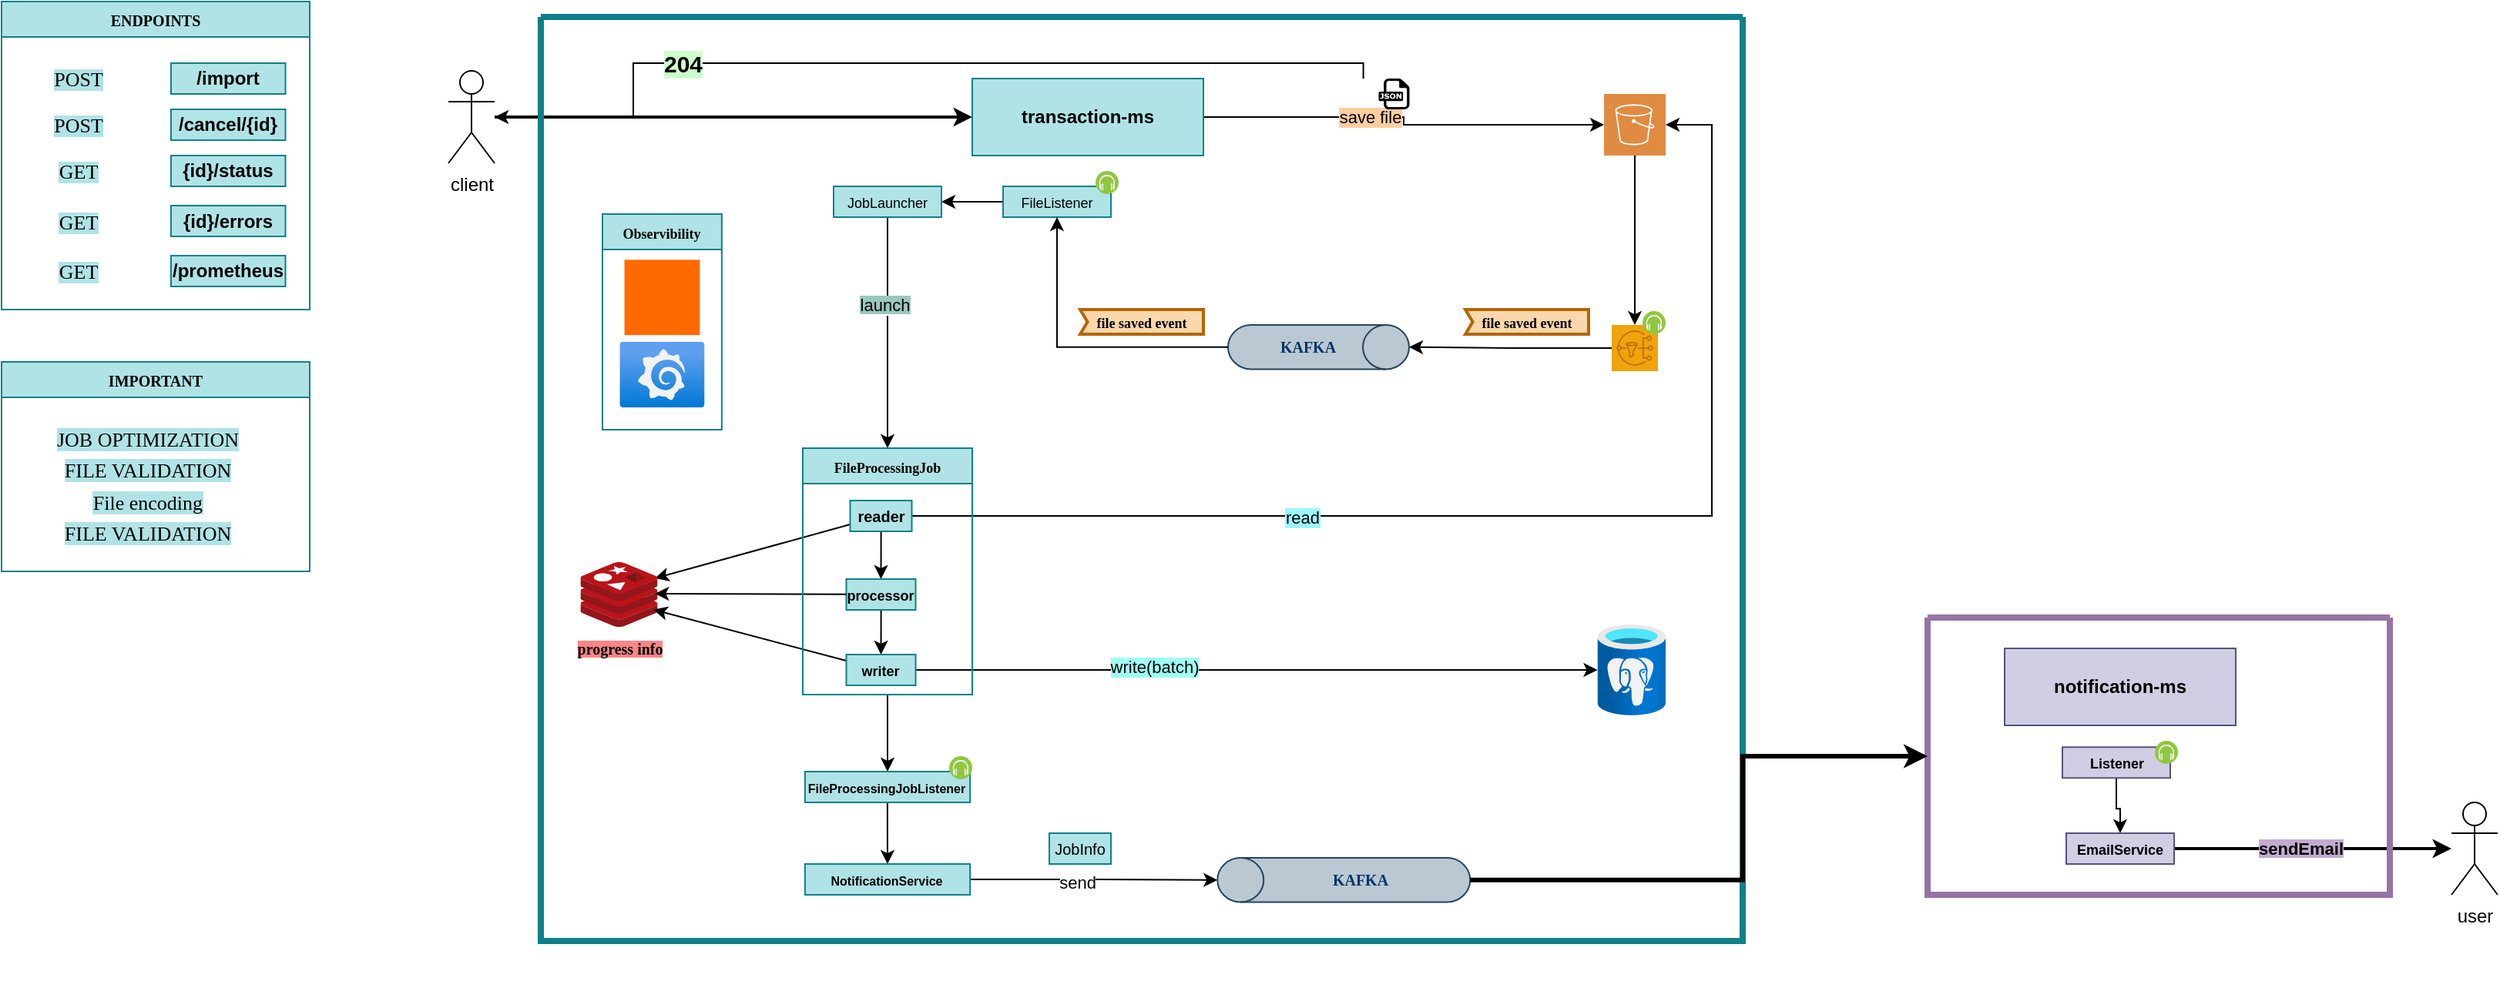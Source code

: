 <mxfile version="27.1.5">
  <diagram name="Page-1" id="8bVxH0uPEQ94kZG2czSg">
    <mxGraphModel dx="3047" dy="1229" grid="1" gridSize="10" guides="1" tooltips="1" connect="1" arrows="1" fold="1" page="1" pageScale="1" pageWidth="827" pageHeight="1169" math="0" shadow="0">
      <root>
        <mxCell id="0" />
        <mxCell id="1" parent="0" />
        <mxCell id="qLw7dphz4HWvNZp2hoCA-1" value="client" style="shape=umlActor;verticalLabelPosition=bottom;verticalAlign=top;html=1;outlineConnect=0;" parent="1" vertex="1">
          <mxGeometry x="-210" y="365" width="30" height="60" as="geometry" />
        </mxCell>
        <mxCell id="3LMeZECrKwldBwJWgPJj-11" style="edgeStyle=orthogonalEdgeStyle;rounded=0;orthogonalLoop=1;jettySize=auto;html=1;" edge="1" parent="1" source="3LMeZECrKwldBwJWgPJj-2" target="3LMeZECrKwldBwJWgPJj-8">
          <mxGeometry relative="1" as="geometry" />
        </mxCell>
        <mxCell id="3LMeZECrKwldBwJWgPJj-12" value="save file" style="edgeLabel;html=1;align=center;verticalAlign=middle;resizable=0;points=[];labelBackgroundColor=#FFCE9F;" vertex="1" connectable="0" parent="3LMeZECrKwldBwJWgPJj-11">
          <mxGeometry x="-0.189" relative="1" as="geometry">
            <mxPoint as="offset" />
          </mxGeometry>
        </mxCell>
        <mxCell id="3LMeZECrKwldBwJWgPJj-2" value="&lt;b&gt;transaction-ms&lt;/b&gt;" style="rounded=0;whiteSpace=wrap;html=1;fillColor=#b0e3e6;strokeColor=#0e8088;" vertex="1" parent="1">
          <mxGeometry x="130" y="370" width="150" height="50" as="geometry" />
        </mxCell>
        <mxCell id="3LMeZECrKwldBwJWgPJj-3" style="edgeStyle=orthogonalEdgeStyle;rounded=0;orthogonalLoop=1;jettySize=auto;html=1;strokeWidth=2;" edge="1" parent="1" source="qLw7dphz4HWvNZp2hoCA-1" target="3LMeZECrKwldBwJWgPJj-2">
          <mxGeometry relative="1" as="geometry">
            <mxPoint x="120" y="400" as="targetPoint" />
          </mxGeometry>
        </mxCell>
        <mxCell id="3LMeZECrKwldBwJWgPJj-14" style="edgeStyle=orthogonalEdgeStyle;rounded=0;orthogonalLoop=1;jettySize=auto;html=1;" edge="1" parent="1" source="3LMeZECrKwldBwJWgPJj-8" target="3LMeZECrKwldBwJWgPJj-13">
          <mxGeometry relative="1" as="geometry" />
        </mxCell>
        <mxCell id="3LMeZECrKwldBwJWgPJj-8" value="" style="sketch=0;pointerEvents=1;shadow=0;dashed=0;html=1;strokeColor=none;fillColor=#DF8C42;labelPosition=center;verticalLabelPosition=bottom;verticalAlign=top;align=center;outlineConnect=0;shape=mxgraph.veeam2.aws_s3;" vertex="1" parent="1">
          <mxGeometry x="540" y="380" width="40" height="40" as="geometry" />
        </mxCell>
        <mxCell id="3LMeZECrKwldBwJWgPJj-15" style="edgeStyle=orthogonalEdgeStyle;rounded=0;orthogonalLoop=1;jettySize=auto;html=1;" edge="1" parent="1" source="3LMeZECrKwldBwJWgPJj-13" target="3LMeZECrKwldBwJWgPJj-16">
          <mxGeometry relative="1" as="geometry">
            <mxPoint x="420" y="465" as="targetPoint" />
          </mxGeometry>
        </mxCell>
        <mxCell id="3LMeZECrKwldBwJWgPJj-13" value="" style="sketch=0;points=[[0,0,0],[0.25,0,0],[0.5,0,0],[0.75,0,0],[1,0,0],[0,1,0],[0.25,1,0],[0.5,1,0],[0.75,1,0],[1,1,0],[0,0.25,0],[0,0.5,0],[0,0.75,0],[1,0.25,0],[1,0.5,0],[1,0.75,0]];outlineConnect=0;fontColor=#000000;fillColor=#f0a30a;strokeColor=#BD7000;dashed=0;verticalLabelPosition=bottom;verticalAlign=top;align=center;html=1;fontSize=12;fontStyle=0;aspect=fixed;shape=mxgraph.aws4.resourceIcon;resIcon=mxgraph.aws4.sns;" vertex="1" parent="1">
          <mxGeometry x="545" y="530.01" width="30" height="30" as="geometry" />
        </mxCell>
        <mxCell id="3LMeZECrKwldBwJWgPJj-31" value="" style="shape=image;html=1;verticalAlign=top;verticalLabelPosition=bottom;labelBackgroundColor=#ffffff;imageAspect=0;aspect=fixed;image=https://cdn0.iconfinder.com/data/icons/phosphor-fill-vol-2/256/file-csv-fill-128.png" vertex="1" parent="1">
          <mxGeometry x="352" y="370" width="21.75" height="21.75" as="geometry" />
        </mxCell>
        <mxCell id="3LMeZECrKwldBwJWgPJj-42" style="edgeStyle=orthogonalEdgeStyle;rounded=0;orthogonalLoop=1;jettySize=auto;html=1;" edge="1" parent="1" source="3LMeZECrKwldBwJWgPJj-32" target="qLw7dphz4HWvNZp2hoCA-1">
          <mxGeometry relative="1" as="geometry">
            <mxPoint x="-90" y="370" as="targetPoint" />
            <Array as="points">
              <mxPoint x="384" y="360" />
              <mxPoint x="-90" y="360" />
              <mxPoint x="-90" y="395" />
            </Array>
          </mxGeometry>
        </mxCell>
        <mxCell id="3LMeZECrKwldBwJWgPJj-63" value="&lt;font style=&quot;font-size: 15px;&quot;&gt;&lt;b&gt;204&lt;/b&gt;&lt;/font&gt;" style="edgeLabel;html=1;align=center;verticalAlign=middle;resizable=0;points=[];labelBackgroundColor=light-dark(#CCFFCC,#EDEDED);" vertex="1" connectable="0" parent="3LMeZECrKwldBwJWgPJj-42">
          <mxGeometry x="0.204" y="3" relative="1" as="geometry">
            <mxPoint x="-86" y="-3" as="offset" />
          </mxGeometry>
        </mxCell>
        <mxCell id="3LMeZECrKwldBwJWgPJj-32" value="" style="shape=image;html=1;verticalAlign=top;verticalLabelPosition=bottom;labelBackgroundColor=#ffffff;imageAspect=0;aspect=fixed;image=https://cdn0.iconfinder.com/data/icons/glyphpack/170/file-pdf-128.png" vertex="1" parent="1">
          <mxGeometry x="373.75" y="370" width="20" height="20" as="geometry" />
        </mxCell>
        <mxCell id="3LMeZECrKwldBwJWgPJj-33" value="" style="dashed=0;outlineConnect=0;html=1;align=center;labelPosition=center;verticalLabelPosition=bottom;verticalAlign=top;shape=mxgraph.weblogos.json" vertex="1" parent="1">
          <mxGeometry x="393.75" y="370" width="20" height="20" as="geometry" />
        </mxCell>
        <mxCell id="3LMeZECrKwldBwJWgPJj-36" value="" style="group" vertex="1" connectable="0" parent="1">
          <mxGeometry x="295.995" y="530.005" width="117.5" height="28.75" as="geometry" />
        </mxCell>
        <mxCell id="3LMeZECrKwldBwJWgPJj-16" value="&lt;div style=&quot;line-height: 80%;&quot;&gt;&lt;br&gt;&lt;/div&gt;" style="shape=cylinder3;whiteSpace=wrap;html=1;boundedLbl=1;backgroundOutline=1;size=15;rotation=90;fillColor=#bac8d3;strokeColor=#23445d;" vertex="1" parent="3LMeZECrKwldBwJWgPJj-36">
          <mxGeometry x="44.375" y="-44.375" width="28.75" height="117.5" as="geometry" />
        </mxCell>
        <mxCell id="3LMeZECrKwldBwJWgPJj-19" value="&lt;b&gt;&lt;font face=&quot;Comic Sans MS&quot; style=&quot;font-size: 10px; color: rgb(0, 51, 102);&quot;&gt;KAFKA&lt;/font&gt;&lt;/b&gt;" style="text;html=1;align=center;verticalAlign=middle;whiteSpace=wrap;rounded=0;" vertex="1" parent="3LMeZECrKwldBwJWgPJj-36">
          <mxGeometry x="27.255" y="4.375" width="50" height="20" as="geometry" />
        </mxCell>
        <mxCell id="3LMeZECrKwldBwJWgPJj-41" style="edgeStyle=orthogonalEdgeStyle;rounded=0;orthogonalLoop=1;jettySize=auto;html=1;entryX=1;entryY=0.5;entryDx=0;entryDy=0;" edge="1" parent="1" source="3LMeZECrKwldBwJWgPJj-38" target="3LMeZECrKwldBwJWgPJj-46">
          <mxGeometry relative="1" as="geometry">
            <mxPoint x="120" y="445" as="targetPoint" />
          </mxGeometry>
        </mxCell>
        <mxCell id="3LMeZECrKwldBwJWgPJj-38" value="&lt;font style=&quot;font-size: 9px;&quot;&gt;FileListener&lt;/font&gt;" style="rounded=0;whiteSpace=wrap;html=1;fillColor=#b0e3e6;strokeColor=#0e8088;" vertex="1" parent="1">
          <mxGeometry x="150" y="440" width="70" height="20" as="geometry" />
        </mxCell>
        <mxCell id="3LMeZECrKwldBwJWgPJj-37" style="edgeStyle=orthogonalEdgeStyle;rounded=0;orthogonalLoop=1;jettySize=auto;html=1;entryX=0.5;entryY=1;entryDx=0;entryDy=0;" edge="1" parent="1" source="3LMeZECrKwldBwJWgPJj-16" target="3LMeZECrKwldBwJWgPJj-38">
          <mxGeometry relative="1" as="geometry">
            <mxPoint x="190" y="480" as="targetPoint" />
          </mxGeometry>
        </mxCell>
        <mxCell id="3LMeZECrKwldBwJWgPJj-44" value="&lt;b style=&quot;font-family: &amp;quot;Comic Sans MS&amp;quot;;&quot;&gt;&lt;font style=&quot;font-size: 9px;&quot;&gt;file saved event&lt;/font&gt;&lt;/b&gt;" style="html=1;shape=mxgraph.sysml.accEvent;strokeWidth=2;whiteSpace=wrap;align=center;fillColor=#fad7ac;strokeColor=#b46504;" vertex="1" parent="1">
          <mxGeometry x="450" y="520" width="80" height="16" as="geometry" />
        </mxCell>
        <mxCell id="3LMeZECrKwldBwJWgPJj-45" value="&lt;b style=&quot;font-family: &amp;quot;Comic Sans MS&amp;quot;;&quot;&gt;&lt;font style=&quot;font-size: 9px;&quot;&gt;file saved event&lt;/font&gt;&lt;/b&gt;" style="html=1;shape=mxgraph.sysml.accEvent;strokeWidth=2;whiteSpace=wrap;align=center;fillColor=#fad7ac;strokeColor=#b46504;" vertex="1" parent="1">
          <mxGeometry x="200" y="520" width="80" height="16" as="geometry" />
        </mxCell>
        <mxCell id="3LMeZECrKwldBwJWgPJj-47" style="edgeStyle=orthogonalEdgeStyle;rounded=0;orthogonalLoop=1;jettySize=auto;html=1;entryX=0.5;entryY=0;entryDx=0;entryDy=0;" edge="1" parent="1" source="3LMeZECrKwldBwJWgPJj-46" target="3LMeZECrKwldBwJWgPJj-79">
          <mxGeometry relative="1" as="geometry">
            <mxPoint x="75" y="610" as="targetPoint" />
            <Array as="points" />
          </mxGeometry>
        </mxCell>
        <mxCell id="3LMeZECrKwldBwJWgPJj-51" value="&lt;span style=&quot;background-color: rgb(154, 199, 191);&quot;&gt;launch&lt;/span&gt;" style="edgeLabel;html=1;align=center;verticalAlign=middle;resizable=0;points=[];" vertex="1" connectable="0" parent="3LMeZECrKwldBwJWgPJj-47">
          <mxGeometry x="-0.242" y="-2" relative="1" as="geometry">
            <mxPoint as="offset" />
          </mxGeometry>
        </mxCell>
        <mxCell id="3LMeZECrKwldBwJWgPJj-46" value="&lt;font style=&quot;font-size: 9px;&quot;&gt;JobLauncher&lt;/font&gt;" style="rounded=0;whiteSpace=wrap;html=1;fillColor=#b0e3e6;strokeColor=#0e8088;" vertex="1" parent="1">
          <mxGeometry x="40" y="440" width="70" height="20" as="geometry" />
        </mxCell>
        <mxCell id="3LMeZECrKwldBwJWgPJj-59" style="edgeStyle=orthogonalEdgeStyle;rounded=0;orthogonalLoop=1;jettySize=auto;html=1;" edge="1" parent="1" source="3LMeZECrKwldBwJWgPJj-56" target="3LMeZECrKwldBwJWgPJj-8">
          <mxGeometry relative="1" as="geometry">
            <mxPoint x="600" y="400" as="targetPoint" />
            <Array as="points">
              <mxPoint x="610" y="654" />
              <mxPoint x="610" y="400" />
            </Array>
          </mxGeometry>
        </mxCell>
        <mxCell id="3LMeZECrKwldBwJWgPJj-60" value="read" style="edgeLabel;html=1;align=center;verticalAlign=middle;resizable=0;points=[];labelBackgroundColor=light-dark(#9bf6fd, #ededed);" vertex="1" connectable="0" parent="3LMeZECrKwldBwJWgPJj-59">
          <mxGeometry x="-0.37" y="-1" relative="1" as="geometry">
            <mxPoint as="offset" />
          </mxGeometry>
        </mxCell>
        <mxCell id="3LMeZECrKwldBwJWgPJj-67" style="edgeStyle=orthogonalEdgeStyle;rounded=0;orthogonalLoop=1;jettySize=auto;html=1;entryX=0.5;entryY=0;entryDx=0;entryDy=0;" edge="1" parent="1" source="3LMeZECrKwldBwJWgPJj-56" target="3LMeZECrKwldBwJWgPJj-61">
          <mxGeometry relative="1" as="geometry" />
        </mxCell>
        <mxCell id="3LMeZECrKwldBwJWgPJj-69" style="rounded=0;orthogonalLoop=1;jettySize=auto;html=1;entryX=0.967;entryY=0.249;entryDx=0;entryDy=0;entryPerimeter=0;" edge="1" parent="1" source="3LMeZECrKwldBwJWgPJj-56" target="3LMeZECrKwldBwJWgPJj-68">
          <mxGeometry relative="1" as="geometry">
            <mxPoint x="15.75" y="674" as="targetPoint" />
          </mxGeometry>
        </mxCell>
        <mxCell id="3LMeZECrKwldBwJWgPJj-56" value="&lt;font style=&quot;font-size: 10px;&quot;&gt;&lt;b&gt;reader&lt;/b&gt;&lt;/font&gt;" style="rounded=0;whiteSpace=wrap;html=1;fillColor=#b0e3e6;strokeColor=#0e8088;" vertex="1" parent="1">
          <mxGeometry x="50.75" y="644" width="40" height="20" as="geometry" />
        </mxCell>
        <mxCell id="3LMeZECrKwldBwJWgPJj-74" style="edgeStyle=orthogonalEdgeStyle;rounded=0;orthogonalLoop=1;jettySize=auto;html=1;entryX=0.5;entryY=0;entryDx=0;entryDy=0;" edge="1" parent="1" source="3LMeZECrKwldBwJWgPJj-61" target="3LMeZECrKwldBwJWgPJj-71">
          <mxGeometry relative="1" as="geometry" />
        </mxCell>
        <mxCell id="3LMeZECrKwldBwJWgPJj-61" value="&lt;font style=&quot;font-size: 9px;&quot;&gt;&lt;b style=&quot;&quot;&gt;processor&lt;/b&gt;&lt;/font&gt;" style="rounded=0;whiteSpace=wrap;html=1;fillColor=#b0e3e6;strokeColor=#0e8088;" vertex="1" parent="1">
          <mxGeometry x="48.25" y="695" width="45" height="20" as="geometry" />
        </mxCell>
        <mxCell id="3LMeZECrKwldBwJWgPJj-68" value="&lt;b&gt;&lt;font face=&quot;Comic Sans MS&quot; style=&quot;font-size: 10px; background-color: light-dark(rgb(255, 133, 133), rgb(237, 237, 237));&quot;&gt;progress info&lt;/font&gt;&lt;/b&gt;" style="image;sketch=0;aspect=fixed;html=1;points=[];align=center;fontSize=12;image=img/lib/mscae/Cache_Redis_Product.svg;" vertex="1" parent="1">
          <mxGeometry x="-124.25" y="684" width="50" height="42" as="geometry" />
        </mxCell>
        <mxCell id="3LMeZECrKwldBwJWgPJj-70" style="rounded=0;orthogonalLoop=1;jettySize=auto;html=1;entryX=0.967;entryY=0.488;entryDx=0;entryDy=0;entryPerimeter=0;" edge="1" parent="1" source="3LMeZECrKwldBwJWgPJj-61" target="3LMeZECrKwldBwJWgPJj-68">
          <mxGeometry relative="1" as="geometry" />
        </mxCell>
        <mxCell id="3LMeZECrKwldBwJWgPJj-72" style="rounded=0;orthogonalLoop=1;jettySize=auto;html=1;entryX=0.948;entryY=0.735;entryDx=0;entryDy=0;entryPerimeter=0;" edge="1" parent="1" source="3LMeZECrKwldBwJWgPJj-71" target="3LMeZECrKwldBwJWgPJj-68">
          <mxGeometry relative="1" as="geometry">
            <mxPoint x="-84.25" y="704" as="targetPoint" />
          </mxGeometry>
        </mxCell>
        <mxCell id="3LMeZECrKwldBwJWgPJj-76" style="edgeStyle=orthogonalEdgeStyle;rounded=0;orthogonalLoop=1;jettySize=auto;html=1;" edge="1" parent="1" source="3LMeZECrKwldBwJWgPJj-71" target="3LMeZECrKwldBwJWgPJj-77">
          <mxGeometry relative="1" as="geometry">
            <mxPoint x="515.75" y="754" as="targetPoint" />
          </mxGeometry>
        </mxCell>
        <mxCell id="3LMeZECrKwldBwJWgPJj-78" value="write(batch)" style="edgeLabel;html=1;align=center;verticalAlign=middle;resizable=0;points=[];labelBackgroundColor=light-dark(#9efff4, #ededed);" vertex="1" connectable="0" parent="3LMeZECrKwldBwJWgPJj-76">
          <mxGeometry x="-0.302" y="2" relative="1" as="geometry">
            <mxPoint as="offset" />
          </mxGeometry>
        </mxCell>
        <mxCell id="3LMeZECrKwldBwJWgPJj-71" value="&lt;font style=&quot;font-size: 9px;&quot;&gt;&lt;b style=&quot;&quot;&gt;writer&lt;/b&gt;&lt;/font&gt;" style="rounded=0;whiteSpace=wrap;html=1;fillColor=#b0e3e6;strokeColor=#0e8088;" vertex="1" parent="1">
          <mxGeometry x="48.25" y="744" width="45" height="20" as="geometry" />
        </mxCell>
        <mxCell id="3LMeZECrKwldBwJWgPJj-77" value="" style="image;aspect=fixed;html=1;points=[];align=center;fontSize=12;image=img/lib/azure2/databases/Azure_Database_PostgreSQL_Server.svg;" vertex="1" parent="1">
          <mxGeometry x="535.75" y="724.5" width="44.25" height="59" as="geometry" />
        </mxCell>
        <mxCell id="3LMeZECrKwldBwJWgPJj-84" style="edgeStyle=orthogonalEdgeStyle;rounded=0;orthogonalLoop=1;jettySize=auto;html=1;entryX=0.5;entryY=0;entryDx=0;entryDy=0;" edge="1" parent="1" source="3LMeZECrKwldBwJWgPJj-79" target="3LMeZECrKwldBwJWgPJj-83">
          <mxGeometry relative="1" as="geometry" />
        </mxCell>
        <mxCell id="3LMeZECrKwldBwJWgPJj-79" value="&lt;b style=&quot;font-family: &amp;quot;Comic Sans MS&amp;quot;;&quot;&gt;&lt;font style=&quot;font-size: 9px;&quot;&gt;FileProcessingJob&lt;/font&gt;&lt;/b&gt;" style="swimlane;whiteSpace=wrap;html=1;fillColor=#b0e3e6;strokeColor=#0e8088;" vertex="1" parent="1">
          <mxGeometry x="20" y="610" width="110" height="160" as="geometry">
            <mxRectangle x="30" y="610" width="120" height="30" as="alternateBounds" />
          </mxGeometry>
        </mxCell>
        <mxCell id="3LMeZECrKwldBwJWgPJj-81" value="" style="image;aspect=fixed;perimeter=ellipsePerimeter;html=1;align=center;shadow=0;dashed=0;fontColor=#4277BB;labelBackgroundColor=default;fontSize=12;spacingTop=3;image=img/lib/ibm/blockchain/event_listener.svg;" vertex="1" parent="1">
          <mxGeometry x="210" y="430" width="15" height="15" as="geometry" />
        </mxCell>
        <mxCell id="3LMeZECrKwldBwJWgPJj-82" value="" style="image;aspect=fixed;perimeter=ellipsePerimeter;html=1;align=center;shadow=0;dashed=0;fontColor=#4277BB;labelBackgroundColor=default;fontSize=12;spacingTop=3;image=img/lib/ibm/blockchain/event_listener.svg;" vertex="1" parent="1">
          <mxGeometry x="565" y="521" width="15" height="15" as="geometry" />
        </mxCell>
        <mxCell id="3LMeZECrKwldBwJWgPJj-87" style="edgeStyle=orthogonalEdgeStyle;rounded=0;orthogonalLoop=1;jettySize=auto;html=1;entryX=0.5;entryY=0;entryDx=0;entryDy=0;" edge="1" parent="1" source="3LMeZECrKwldBwJWgPJj-83" target="3LMeZECrKwldBwJWgPJj-88">
          <mxGeometry relative="1" as="geometry">
            <mxPoint x="75" y="870" as="targetPoint" />
          </mxGeometry>
        </mxCell>
        <mxCell id="3LMeZECrKwldBwJWgPJj-83" value="&lt;font style=&quot;font-size: 8px;&quot;&gt;&lt;b&gt;FileProcessingJobListener&lt;/b&gt;&lt;/font&gt;" style="rounded=0;whiteSpace=wrap;html=1;fillColor=#b0e3e6;strokeColor=#0e8088;" vertex="1" parent="1">
          <mxGeometry x="21.44" y="820" width="107.12" height="20" as="geometry" />
        </mxCell>
        <mxCell id="3LMeZECrKwldBwJWgPJj-85" value="" style="image;aspect=fixed;perimeter=ellipsePerimeter;html=1;align=center;shadow=0;dashed=0;fontColor=#4277BB;labelBackgroundColor=default;fontSize=12;spacingTop=3;image=img/lib/ibm/blockchain/event_listener.svg;" vertex="1" parent="1">
          <mxGeometry x="115" y="810" width="15" height="15" as="geometry" />
        </mxCell>
        <mxCell id="3LMeZECrKwldBwJWgPJj-99" style="edgeStyle=orthogonalEdgeStyle;rounded=0;orthogonalLoop=1;jettySize=auto;html=1;entryX=0.5;entryY=0;entryDx=0;entryDy=0;entryPerimeter=0;" edge="1" parent="1" source="3LMeZECrKwldBwJWgPJj-88" target="3LMeZECrKwldBwJWgPJj-101">
          <mxGeometry relative="1" as="geometry">
            <mxPoint x="250" y="890" as="targetPoint" />
          </mxGeometry>
        </mxCell>
        <mxCell id="3LMeZECrKwldBwJWgPJj-117" value="send" style="edgeLabel;html=1;align=center;verticalAlign=middle;resizable=0;points=[];" vertex="1" connectable="0" parent="3LMeZECrKwldBwJWgPJj-99">
          <mxGeometry x="-0.134" y="-2" relative="1" as="geometry">
            <mxPoint as="offset" />
          </mxGeometry>
        </mxCell>
        <mxCell id="3LMeZECrKwldBwJWgPJj-88" value="&lt;span style=&quot;font-size: 8px;&quot;&gt;&lt;b&gt;NotificationService&lt;/b&gt;&lt;/span&gt;" style="rounded=0;whiteSpace=wrap;html=1;fillColor=#b0e3e6;strokeColor=#0e8088;" vertex="1" parent="1">
          <mxGeometry x="21.44" y="880" width="107.12" height="20" as="geometry" />
        </mxCell>
        <mxCell id="3LMeZECrKwldBwJWgPJj-100" value="" style="group;rotation=-180;" vertex="1" connectable="0" parent="1">
          <mxGeometry x="289.5" y="875.63" width="117.5" height="96.75" as="geometry" />
        </mxCell>
        <mxCell id="3LMeZECrKwldBwJWgPJj-101" value="&lt;div style=&quot;line-height: 80%;&quot;&gt;&lt;br&gt;&lt;/div&gt;" style="shape=cylinder3;whiteSpace=wrap;html=1;boundedLbl=1;backgroundOutline=1;size=15;rotation=-90;fillColor=#bac8d3;strokeColor=#23445d;" vertex="1" parent="3LMeZECrKwldBwJWgPJj-100">
          <mxGeometry x="67.25" y="-67.25" width="28.75" height="164" as="geometry" />
        </mxCell>
        <mxCell id="3LMeZECrKwldBwJWgPJj-106" value="&lt;b&gt;&lt;font face=&quot;Comic Sans MS&quot; style=&quot;font-size: 10px; color: rgb(0, 51, 102);&quot;&gt;KAFKA&lt;/font&gt;&lt;/b&gt;" style="text;html=1;align=center;verticalAlign=middle;whiteSpace=wrap;rounded=0;" vertex="1" parent="3LMeZECrKwldBwJWgPJj-100">
          <mxGeometry x="67.25" y="4.75" width="50" height="20" as="geometry" />
        </mxCell>
        <mxCell id="3LMeZECrKwldBwJWgPJj-116" value="&lt;font style=&quot;font-size: 10px;&quot;&gt;JobInfo&lt;/font&gt;" style="rounded=0;whiteSpace=wrap;html=1;fillColor=#b0e3e6;strokeColor=#0e8088;" vertex="1" parent="1">
          <mxGeometry x="180" y="860" width="40" height="20" as="geometry" />
        </mxCell>
        <mxCell id="3LMeZECrKwldBwJWgPJj-147" value="" style="group" vertex="1" connectable="0" parent="1">
          <mxGeometry x="-110" y="458" width="120" height="140" as="geometry" />
        </mxCell>
        <mxCell id="3LMeZECrKwldBwJWgPJj-131" value="" style="image;aspect=fixed;html=1;points=[];align=center;fontSize=12;image=img/lib/azure2/other/Grafana.svg;" vertex="1" parent="3LMeZECrKwldBwJWgPJj-147">
          <mxGeometry x="11.16" y="82.82" width="55.12" height="42.8" as="geometry" />
        </mxCell>
        <mxCell id="3LMeZECrKwldBwJWgPJj-146" value="&lt;b style=&quot;font-family: &amp;quot;Comic Sans MS&amp;quot;;&quot;&gt;&lt;font style=&quot;font-size: 9px;&quot;&gt;Observibility&lt;/font&gt;&lt;/b&gt;" style="swimlane;whiteSpace=wrap;html=1;fillColor=#b0e3e6;strokeColor=#0e8088;" vertex="1" parent="3LMeZECrKwldBwJWgPJj-147">
          <mxGeometry width="77.44" height="140" as="geometry">
            <mxRectangle width="120" height="30" as="alternateBounds" />
          </mxGeometry>
        </mxCell>
        <mxCell id="3LMeZECrKwldBwJWgPJj-130" value="" style="points=[];aspect=fixed;html=1;align=center;shadow=0;dashed=0;fillColor=#FF6A00;strokeColor=none;shape=mxgraph.alibaba_cloud.prometheus;" vertex="1" parent="3LMeZECrKwldBwJWgPJj-146">
          <mxGeometry x="14.27" y="29.67" width="48.9" height="48.9" as="geometry" />
        </mxCell>
        <mxCell id="3LMeZECrKwldBwJWgPJj-149" value="&lt;font face=&quot;Lucida Console&quot; size=&quot;1&quot;&gt;ENDPOINTS&lt;/font&gt;" style="swimlane;whiteSpace=wrap;html=1;fillColor=#b0e3e6;strokeColor=#0e8088;" vertex="1" parent="1">
          <mxGeometry x="-500" y="320" width="200" height="200" as="geometry">
            <mxRectangle x="30" y="610" width="120" height="30" as="alternateBounds" />
          </mxGeometry>
        </mxCell>
        <mxCell id="3LMeZECrKwldBwJWgPJj-150" value="&lt;b&gt;/import&lt;/b&gt;" style="whiteSpace=wrap;html=1;fillColor=#b0e3e6;strokeColor=#0e8088;" vertex="1" parent="3LMeZECrKwldBwJWgPJj-149">
          <mxGeometry x="110" y="40" width="74.25" height="20" as="geometry" />
        </mxCell>
        <mxCell id="3LMeZECrKwldBwJWgPJj-151" value="&lt;b&gt;/cancel/{id}&lt;/b&gt;" style="whiteSpace=wrap;html=1;fillColor=#b0e3e6;strokeColor=#0e8088;" vertex="1" parent="3LMeZECrKwldBwJWgPJj-149">
          <mxGeometry x="110" y="70" width="74.25" height="20" as="geometry" />
        </mxCell>
        <mxCell id="3LMeZECrKwldBwJWgPJj-152" value="&lt;b&gt;{id}&lt;/b&gt;&lt;b&gt;/status&lt;/b&gt;" style="whiteSpace=wrap;html=1;fillColor=#b0e3e6;strokeColor=#0e8088;" vertex="1" parent="3LMeZECrKwldBwJWgPJj-149">
          <mxGeometry x="110" y="100" width="74.25" height="20" as="geometry" />
        </mxCell>
        <mxCell id="3LMeZECrKwldBwJWgPJj-154" value="&lt;b&gt;{id}&lt;/b&gt;&lt;b&gt;/errors&lt;/b&gt;" style="whiteSpace=wrap;html=1;fillColor=#b0e3e6;strokeColor=#0e8088;" vertex="1" parent="3LMeZECrKwldBwJWgPJj-149">
          <mxGeometry x="110" y="132.5" width="74.25" height="20" as="geometry" />
        </mxCell>
        <mxCell id="3LMeZECrKwldBwJWgPJj-156" value="&lt;span style=&quot;background-color: light-dark(rgb(176, 227, 230), rgb(237, 237, 237));&quot;&gt;&lt;font face=&quot;Lucida Console&quot; style=&quot;font-size: 13px;&quot;&gt;POST&lt;/font&gt;&lt;/span&gt;" style="text;html=1;align=center;verticalAlign=middle;whiteSpace=wrap;rounded=0;" vertex="1" parent="3LMeZECrKwldBwJWgPJj-149">
          <mxGeometry x="20" y="35" width="60" height="30" as="geometry" />
        </mxCell>
        <mxCell id="3LMeZECrKwldBwJWgPJj-159" value="&lt;span style=&quot;background-color: light-dark(rgb(176, 227, 230), rgb(237, 237, 237));&quot;&gt;&lt;font face=&quot;Lucida Console&quot; style=&quot;font-size: 13px;&quot;&gt;POST&lt;/font&gt;&lt;/span&gt;" style="text;html=1;align=center;verticalAlign=middle;whiteSpace=wrap;rounded=0;" vertex="1" parent="3LMeZECrKwldBwJWgPJj-149">
          <mxGeometry x="20" y="65" width="60" height="30" as="geometry" />
        </mxCell>
        <mxCell id="3LMeZECrKwldBwJWgPJj-160" value="&lt;span style=&quot;background-color: light-dark(rgb(176, 227, 230), rgb(237, 237, 237));&quot;&gt;&lt;font face=&quot;Lucida Console&quot; style=&quot;font-size: 13px;&quot;&gt;GET&lt;/font&gt;&lt;/span&gt;" style="text;html=1;align=center;verticalAlign=middle;whiteSpace=wrap;rounded=0;" vertex="1" parent="3LMeZECrKwldBwJWgPJj-149">
          <mxGeometry x="20" y="95" width="60" height="30" as="geometry" />
        </mxCell>
        <mxCell id="3LMeZECrKwldBwJWgPJj-161" value="&lt;span style=&quot;background-color: light-dark(rgb(176, 227, 230), rgb(237, 237, 237));&quot;&gt;&lt;font face=&quot;Lucida Console&quot; style=&quot;font-size: 13px;&quot;&gt;GET&lt;/font&gt;&lt;/span&gt;" style="text;html=1;align=center;verticalAlign=middle;whiteSpace=wrap;rounded=0;" vertex="1" parent="3LMeZECrKwldBwJWgPJj-149">
          <mxGeometry x="20" y="127.5" width="60" height="30" as="geometry" />
        </mxCell>
        <mxCell id="3LMeZECrKwldBwJWgPJj-163" value="&lt;b&gt;/prometheus&lt;/b&gt;" style="whiteSpace=wrap;html=1;fillColor=#b0e3e6;strokeColor=#0e8088;" vertex="1" parent="3LMeZECrKwldBwJWgPJj-149">
          <mxGeometry x="110" y="165" width="74.25" height="20" as="geometry" />
        </mxCell>
        <mxCell id="3LMeZECrKwldBwJWgPJj-164" value="&lt;span style=&quot;background-color: light-dark(rgb(176, 227, 230), rgb(237, 237, 237));&quot;&gt;&lt;font face=&quot;Lucida Console&quot; style=&quot;font-size: 13px;&quot;&gt;GET&lt;/font&gt;&lt;/span&gt;" style="text;html=1;align=center;verticalAlign=middle;whiteSpace=wrap;rounded=0;" vertex="1" parent="3LMeZECrKwldBwJWgPJj-149">
          <mxGeometry x="20" y="160" width="60" height="30" as="geometry" />
        </mxCell>
        <mxCell id="3LMeZECrKwldBwJWgPJj-153" value="" style="swimlane;startSize=0;strokeWidth=4;fillColor=#b0e3e6;strokeColor=#0e8088;" vertex="1" parent="1">
          <mxGeometry x="-150" y="330" width="780" height="600" as="geometry" />
        </mxCell>
        <mxCell id="3LMeZECrKwldBwJWgPJj-166" value="&lt;font face=&quot;Lucida Console&quot; size=&quot;1&quot;&gt;IMPORTANT&lt;/font&gt;" style="swimlane;whiteSpace=wrap;html=1;fillColor=#b0e3e6;strokeColor=#0e8088;" vertex="1" parent="1">
          <mxGeometry x="-500" y="554" width="200" height="136" as="geometry">
            <mxRectangle x="30" y="610" width="120" height="30" as="alternateBounds" />
          </mxGeometry>
        </mxCell>
        <mxCell id="3LMeZECrKwldBwJWgPJj-171" value="&lt;font face=&quot;Lucida Console&quot;&gt;&lt;span style=&quot;font-size: 13px; background-color: rgb(176, 227, 230);&quot;&gt;JOB OPTIMIZATION&lt;/span&gt;&lt;/font&gt;" style="text;html=1;align=center;verticalAlign=middle;whiteSpace=wrap;rounded=0;" vertex="1" parent="3LMeZECrKwldBwJWgPJj-166">
          <mxGeometry x="10" y="35" width="170" height="30" as="geometry" />
        </mxCell>
        <mxCell id="3LMeZECrKwldBwJWgPJj-178" value="&lt;font face=&quot;Lucida Console&quot;&gt;&lt;span style=&quot;font-size: 13px; background-color: rgb(176, 227, 230);&quot;&gt;FILE VALIDATION&lt;/span&gt;&lt;/font&gt;" style="text;html=1;align=center;verticalAlign=middle;whiteSpace=wrap;rounded=0;" vertex="1" parent="3LMeZECrKwldBwJWgPJj-166">
          <mxGeometry x="10" y="55" width="170" height="30" as="geometry" />
        </mxCell>
        <mxCell id="3LMeZECrKwldBwJWgPJj-179" value="&lt;font face=&quot;Lucida Console&quot;&gt;&lt;span style=&quot;font-size: 13px; background-color: rgb(176, 227, 230);&quot;&gt;File encoding&lt;/span&gt;&lt;/font&gt;" style="text;html=1;align=center;verticalAlign=middle;whiteSpace=wrap;rounded=0;" vertex="1" parent="3LMeZECrKwldBwJWgPJj-166">
          <mxGeometry x="10" y="76" width="170" height="30" as="geometry" />
        </mxCell>
        <mxCell id="3LMeZECrKwldBwJWgPJj-180" value="&lt;font face=&quot;Lucida Console&quot;&gt;&lt;span style=&quot;font-size: 13px; background-color: rgb(176, 227, 230);&quot;&gt;FILE VALIDATION&lt;/span&gt;&lt;/font&gt;" style="text;html=1;align=center;verticalAlign=middle;whiteSpace=wrap;rounded=0;" vertex="1" parent="3LMeZECrKwldBwJWgPJj-166">
          <mxGeometry x="10" y="96" width="170" height="30" as="geometry" />
        </mxCell>
        <mxCell id="3LMeZECrKwldBwJWgPJj-190" style="edgeStyle=orthogonalEdgeStyle;rounded=0;orthogonalLoop=1;jettySize=auto;html=1;" edge="1" parent="1" source="3LMeZECrKwldBwJWgPJj-181" target="3LMeZECrKwldBwJWgPJj-186">
          <mxGeometry relative="1" as="geometry" />
        </mxCell>
        <mxCell id="3LMeZECrKwldBwJWgPJj-181" value="&lt;font style=&quot;font-size: 9px;&quot;&gt;&lt;b&gt;Listener&lt;/b&gt;&lt;/font&gt;" style="rounded=0;whiteSpace=wrap;html=1;fillColor=#d0cee2;strokeColor=#56517e;" vertex="1" parent="1">
          <mxGeometry x="837.5" y="804.13" width="70" height="20" as="geometry" />
        </mxCell>
        <mxCell id="3LMeZECrKwldBwJWgPJj-182" value="" style="image;aspect=fixed;perimeter=ellipsePerimeter;html=1;align=center;shadow=0;dashed=0;labelBackgroundColor=default;fontSize=12;spacingTop=3;image=img/lib/ibm/blockchain/event_listener.svg;fillColor=#d0cee2;strokeColor=#56517e;" vertex="1" parent="1">
          <mxGeometry x="897.5" y="800" width="15" height="15" as="geometry" />
        </mxCell>
        <mxCell id="3LMeZECrKwldBwJWgPJj-119" value="&lt;b&gt;notification-ms&lt;/b&gt;" style="rounded=0;whiteSpace=wrap;html=1;fillColor=#d0cee2;strokeColor=#56517e;" vertex="1" parent="1">
          <mxGeometry x="800" y="740" width="150" height="50" as="geometry" />
        </mxCell>
        <mxCell id="3LMeZECrKwldBwJWgPJj-122" value="user" style="shape=umlActor;verticalLabelPosition=bottom;verticalAlign=top;html=1;outlineConnect=0;" vertex="1" parent="1">
          <mxGeometry x="1090" y="840" width="30" height="60" as="geometry" />
        </mxCell>
        <mxCell id="3LMeZECrKwldBwJWgPJj-123" style="edgeStyle=orthogonalEdgeStyle;rounded=0;orthogonalLoop=1;jettySize=auto;html=1;strokeWidth=2;" edge="1" parent="1" source="3LMeZECrKwldBwJWgPJj-186" target="3LMeZECrKwldBwJWgPJj-122">
          <mxGeometry relative="1" as="geometry" />
        </mxCell>
        <mxCell id="3LMeZECrKwldBwJWgPJj-124" value="&lt;b style=&quot;background-color: rgb(195, 171, 208);&quot;&gt;sendEmail&lt;/b&gt;" style="edgeLabel;html=1;align=center;verticalAlign=middle;resizable=0;points=[];" vertex="1" connectable="0" parent="3LMeZECrKwldBwJWgPJj-123">
          <mxGeometry x="-0.095" relative="1" as="geometry">
            <mxPoint as="offset" />
          </mxGeometry>
        </mxCell>
        <mxCell id="3LMeZECrKwldBwJWgPJj-186" value="&lt;font style=&quot;font-size: 9px;&quot;&gt;&lt;b&gt;EmailService&lt;/b&gt;&lt;/font&gt;" style="rounded=0;whiteSpace=wrap;html=1;fillColor=#d0cee2;strokeColor=#56517e;" vertex="1" parent="1">
          <mxGeometry x="840" y="860" width="70" height="20" as="geometry" />
        </mxCell>
        <mxCell id="3LMeZECrKwldBwJWgPJj-192" value="" style="swimlane;startSize=0;strokeWidth=4;fillColor=#e1d5e7;strokeColor=#9673a6;" vertex="1" parent="1">
          <mxGeometry x="750" y="720" width="300" height="180" as="geometry" />
        </mxCell>
        <mxCell id="3LMeZECrKwldBwJWgPJj-193" style="edgeStyle=orthogonalEdgeStyle;rounded=0;orthogonalLoop=1;jettySize=auto;html=1;strokeWidth=3;" edge="1" parent="1" source="3LMeZECrKwldBwJWgPJj-101" target="3LMeZECrKwldBwJWgPJj-192">
          <mxGeometry relative="1" as="geometry">
            <Array as="points">
              <mxPoint x="630" y="890" />
              <mxPoint x="630" y="810" />
            </Array>
          </mxGeometry>
        </mxCell>
      </root>
    </mxGraphModel>
  </diagram>
</mxfile>
